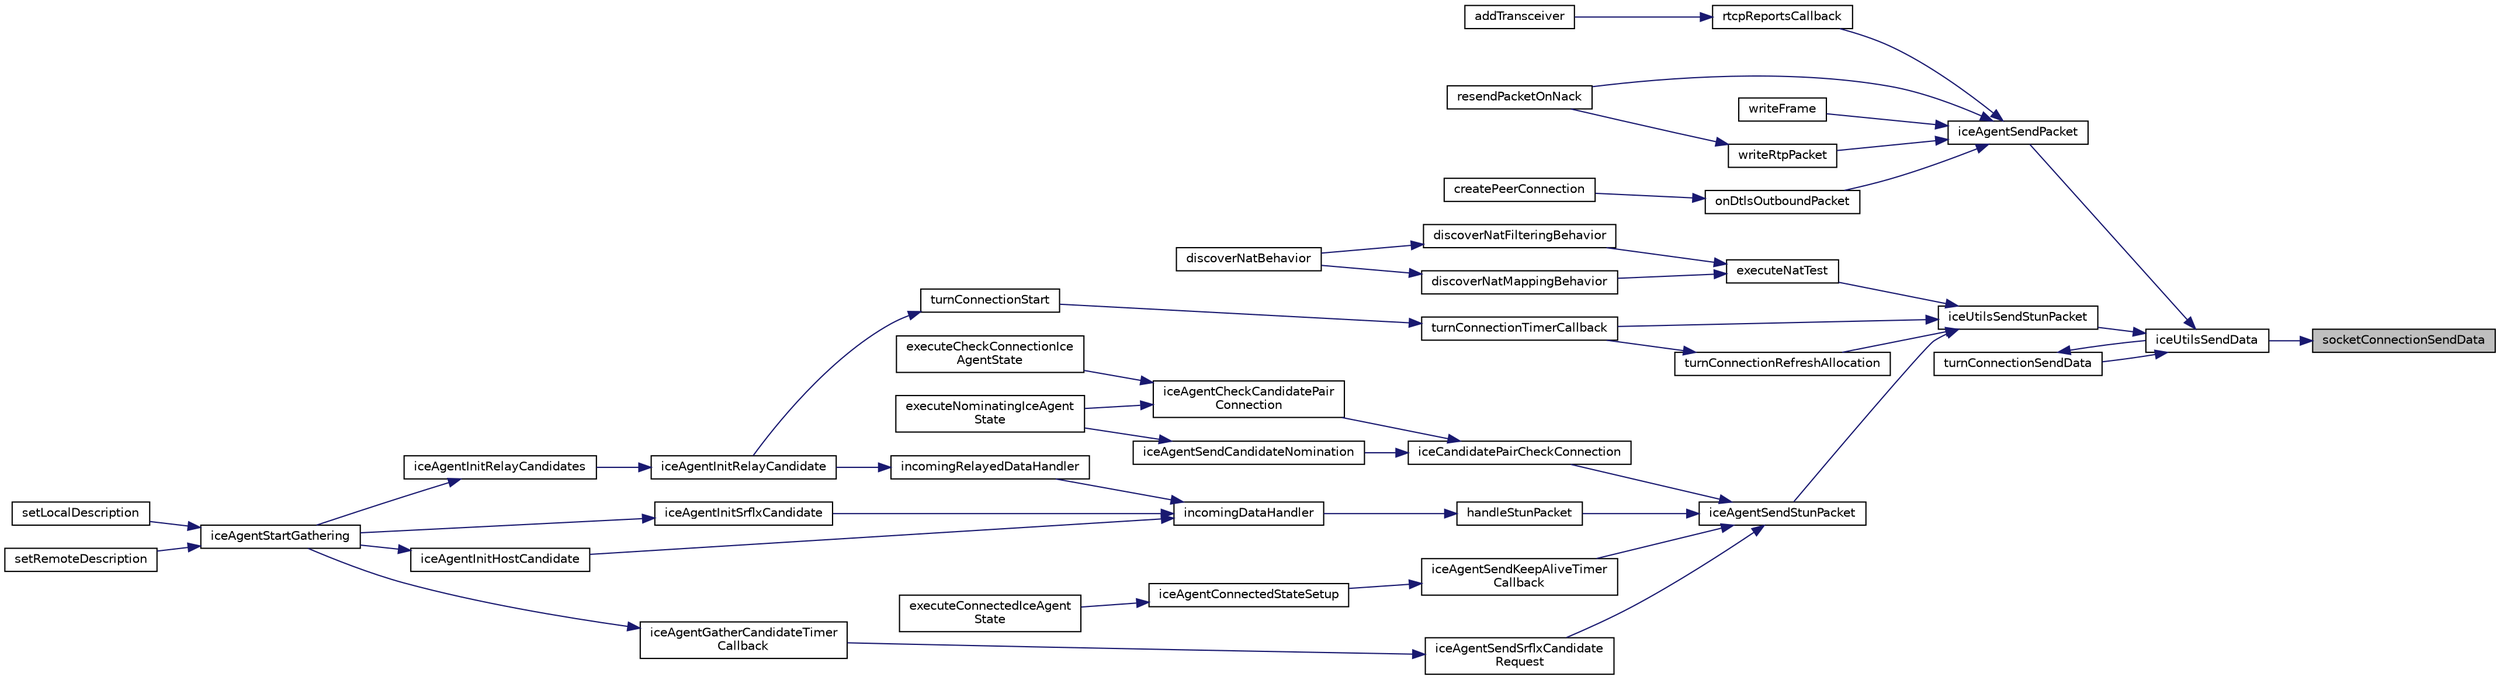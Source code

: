 digraph "socketConnectionSendData"
{
 // LATEX_PDF_SIZE
  edge [fontname="Helvetica",fontsize="10",labelfontname="Helvetica",labelfontsize="10"];
  node [fontname="Helvetica",fontsize="10",shape=record];
  rankdir="RL";
  Node1 [label="socketConnectionSendData",height=0.2,width=0.4,color="black", fillcolor="grey75", style="filled", fontcolor="black",tooltip=" "];
  Node1 -> Node2 [dir="back",color="midnightblue",fontsize="10",style="solid",fontname="Helvetica"];
  Node2 [label="iceUtilsSendData",height=0.2,width=0.4,color="black", fillcolor="white", style="filled",URL="$IceUtils_8c.html#abffd2f385a91e5840b12912df46777d4",tooltip=" "];
  Node2 -> Node3 [dir="back",color="midnightblue",fontsize="10",style="solid",fontname="Helvetica"];
  Node3 [label="iceAgentSendPacket",height=0.2,width=0.4,color="black", fillcolor="white", style="filled",URL="$IceAgent_8h.html#a211837bf560b424d14213e4897184c7c",tooltip=" "];
  Node3 -> Node4 [dir="back",color="midnightblue",fontsize="10",style="solid",fontname="Helvetica"];
  Node4 [label="onDtlsOutboundPacket",height=0.2,width=0.4,color="black", fillcolor="white", style="filled",URL="$PeerConnection_8c.html#a8623356d515aabe66d493018cc61c1f3",tooltip=" "];
  Node4 -> Node5 [dir="back",color="midnightblue",fontsize="10",style="solid",fontname="Helvetica"];
  Node5 [label="createPeerConnection",height=0.2,width=0.4,color="black", fillcolor="white", style="filled",URL="$group__PublicMemberFunctions.html#gada972c66438c7e7c82e1db0cfe2b2640",tooltip=" "];
  Node3 -> Node6 [dir="back",color="midnightblue",fontsize="10",style="solid",fontname="Helvetica"];
  Node6 [label="resendPacketOnNack",height=0.2,width=0.4,color="black", fillcolor="white", style="filled",URL="$Retransmitter_8h.html#a55e0c0bf127bb71130d3187b05e7ed87",tooltip=" "];
  Node3 -> Node7 [dir="back",color="midnightblue",fontsize="10",style="solid",fontname="Helvetica"];
  Node7 [label="rtcpReportsCallback",height=0.2,width=0.4,color="black", fillcolor="white", style="filled",URL="$PeerConnection_8c.html#a4afea8c5d470548d2889fb8d3218ba0f",tooltip=" "];
  Node7 -> Node8 [dir="back",color="midnightblue",fontsize="10",style="solid",fontname="Helvetica"];
  Node8 [label="addTransceiver",height=0.2,width=0.4,color="black", fillcolor="white", style="filled",URL="$group__PublicMemberFunctions.html#ga5b89dc2e301e35f30330c57bc1361dcb",tooltip="Create a new RtcRtpTransceiver and add it to the set of transceivers."];
  Node3 -> Node9 [dir="back",color="midnightblue",fontsize="10",style="solid",fontname="Helvetica"];
  Node9 [label="writeFrame",height=0.2,width=0.4,color="black", fillcolor="white", style="filled",URL="$group__PublicMemberFunctions.html#ga40c7caf6325f426d82030beec50cc86e",tooltip="Packetizes and sends media via the configuration specified by the RtcRtpTransceiver."];
  Node3 -> Node10 [dir="back",color="midnightblue",fontsize="10",style="solid",fontname="Helvetica"];
  Node10 [label="writeRtpPacket",height=0.2,width=0.4,color="black", fillcolor="white", style="filled",URL="$Rtp_8h.html#a6f38cb81e122dec46ea50feb5edb652a",tooltip=" "];
  Node10 -> Node6 [dir="back",color="midnightblue",fontsize="10",style="solid",fontname="Helvetica"];
  Node2 -> Node11 [dir="back",color="midnightblue",fontsize="10",style="solid",fontname="Helvetica"];
  Node11 [label="iceUtilsSendStunPacket",height=0.2,width=0.4,color="black", fillcolor="white", style="filled",URL="$IceUtils_8c.html#a163008ed55dd5e46e25737a89d5beabb",tooltip=" "];
  Node11 -> Node12 [dir="back",color="midnightblue",fontsize="10",style="solid",fontname="Helvetica"];
  Node12 [label="executeNatTest",height=0.2,width=0.4,color="black", fillcolor="white", style="filled",URL="$NatBehaviorDiscovery_8h.html#a9cdb27af6b840b3217f6ec9ae06fbc50",tooltip=" "];
  Node12 -> Node13 [dir="back",color="midnightblue",fontsize="10",style="solid",fontname="Helvetica"];
  Node13 [label="discoverNatFilteringBehavior",height=0.2,width=0.4,color="black", fillcolor="white", style="filled",URL="$NatBehaviorDiscovery_8h.html#a77f90fc2c07e04453814c93f6cf3ec2b",tooltip=" "];
  Node13 -> Node14 [dir="back",color="midnightblue",fontsize="10",style="solid",fontname="Helvetica"];
  Node14 [label="discoverNatBehavior",height=0.2,width=0.4,color="black", fillcolor="white", style="filled",URL="$group__PublicMemberFunctions.html#ga6c4139787f87c307c2033b51d65284ce",tooltip="Use the process described in https://tools.ietf.org/html/rfc5780#section-4.3 to discover NAT behavior..."];
  Node12 -> Node15 [dir="back",color="midnightblue",fontsize="10",style="solid",fontname="Helvetica"];
  Node15 [label="discoverNatMappingBehavior",height=0.2,width=0.4,color="black", fillcolor="white", style="filled",URL="$NatBehaviorDiscovery_8h.html#acd09e47ca43569fd569a75e230ffb957",tooltip=" "];
  Node15 -> Node14 [dir="back",color="midnightblue",fontsize="10",style="solid",fontname="Helvetica"];
  Node11 -> Node16 [dir="back",color="midnightblue",fontsize="10",style="solid",fontname="Helvetica"];
  Node16 [label="iceAgentSendStunPacket",height=0.2,width=0.4,color="black", fillcolor="white", style="filled",URL="$IceAgent_8h.html#abb490564967cb36da930909e67ba2ff0",tooltip=" "];
  Node16 -> Node17 [dir="back",color="midnightblue",fontsize="10",style="solid",fontname="Helvetica"];
  Node17 [label="handleStunPacket",height=0.2,width=0.4,color="black", fillcolor="white", style="filled",URL="$IceAgent_8h.html#ac05b87e31e89363944974da428845ef3",tooltip=" "];
  Node17 -> Node18 [dir="back",color="midnightblue",fontsize="10",style="solid",fontname="Helvetica"];
  Node18 [label="incomingDataHandler",height=0.2,width=0.4,color="black", fillcolor="white", style="filled",URL="$IceAgent_8h.html#a4679168f8e324e0324a8c129fe6d606d",tooltip=" "];
  Node18 -> Node19 [dir="back",color="midnightblue",fontsize="10",style="solid",fontname="Helvetica"];
  Node19 [label="iceAgentInitHostCandidate",height=0.2,width=0.4,color="black", fillcolor="white", style="filled",URL="$IceAgent_8h.html#ab7fc78b0a2605c5291b7ec8d7ed40cdc",tooltip=" "];
  Node19 -> Node20 [dir="back",color="midnightblue",fontsize="10",style="solid",fontname="Helvetica"];
  Node20 [label="iceAgentStartGathering",height=0.2,width=0.4,color="black", fillcolor="white", style="filled",URL="$IceAgent_8h.html#aaedcdc437dc6d6753a438f7c5ddf0c7c",tooltip=" "];
  Node20 -> Node21 [dir="back",color="midnightblue",fontsize="10",style="solid",fontname="Helvetica"];
  Node21 [label="setLocalDescription",height=0.2,width=0.4,color="black", fillcolor="white", style="filled",URL="$group__PublicMemberFunctions.html#ga060e71a4e33e0b7a8087317d4839fa8a",tooltip="Instructs the RtcPeerConnection to apply the supplied RtcSessionDescriptionInit as the local descript..."];
  Node20 -> Node22 [dir="back",color="midnightblue",fontsize="10",style="solid",fontname="Helvetica"];
  Node22 [label="setRemoteDescription",height=0.2,width=0.4,color="black", fillcolor="white", style="filled",URL="$group__PublicMemberFunctions.html#ga4378f3c6aec4d69c647c46852bdfe6ed",tooltip="Instructs the RtcPeerConnection to apply the supplied RtcSessionDescriptionInit as the remote descrip..."];
  Node18 -> Node23 [dir="back",color="midnightblue",fontsize="10",style="solid",fontname="Helvetica"];
  Node23 [label="iceAgentInitSrflxCandidate",height=0.2,width=0.4,color="black", fillcolor="white", style="filled",URL="$IceAgent_8h.html#ab51095af13e7b515be425c2d7da80833",tooltip=" "];
  Node23 -> Node20 [dir="back",color="midnightblue",fontsize="10",style="solid",fontname="Helvetica"];
  Node18 -> Node24 [dir="back",color="midnightblue",fontsize="10",style="solid",fontname="Helvetica"];
  Node24 [label="incomingRelayedDataHandler",height=0.2,width=0.4,color="black", fillcolor="white", style="filled",URL="$IceAgent_8h.html#ad3b73d0dc0335cf05e9ff5893d1819a4",tooltip=" "];
  Node24 -> Node25 [dir="back",color="midnightblue",fontsize="10",style="solid",fontname="Helvetica"];
  Node25 [label="iceAgentInitRelayCandidate",height=0.2,width=0.4,color="black", fillcolor="white", style="filled",URL="$IceAgent_8h.html#a16f8a3535bbc9b23cd08b98bd79e49b4",tooltip=" "];
  Node25 -> Node26 [dir="back",color="midnightblue",fontsize="10",style="solid",fontname="Helvetica"];
  Node26 [label="iceAgentInitRelayCandidates",height=0.2,width=0.4,color="black", fillcolor="white", style="filled",URL="$IceAgent_8h.html#a90515bdf78b9dec41ee9c9d579da0045",tooltip=" "];
  Node26 -> Node20 [dir="back",color="midnightblue",fontsize="10",style="solid",fontname="Helvetica"];
  Node16 -> Node27 [dir="back",color="midnightblue",fontsize="10",style="solid",fontname="Helvetica"];
  Node27 [label="iceAgentSendKeepAliveTimer\lCallback",height=0.2,width=0.4,color="black", fillcolor="white", style="filled",URL="$IceAgent_8h.html#a1506000db1f6b1584aac130fa3357a30",tooltip=" "];
  Node27 -> Node28 [dir="back",color="midnightblue",fontsize="10",style="solid",fontname="Helvetica"];
  Node28 [label="iceAgentConnectedStateSetup",height=0.2,width=0.4,color="black", fillcolor="white", style="filled",URL="$IceAgent_8h.html#a1e97803ab232afca8aecc4e2f77b87ac",tooltip=" "];
  Node28 -> Node29 [dir="back",color="midnightblue",fontsize="10",style="solid",fontname="Helvetica"];
  Node29 [label="executeConnectedIceAgent\lState",height=0.2,width=0.4,color="black", fillcolor="white", style="filled",URL="$IceAgentStateMachine_8h.html#a4fddd35b881d4a51ceaad3633a0bced0",tooltip=" "];
  Node16 -> Node30 [dir="back",color="midnightblue",fontsize="10",style="solid",fontname="Helvetica"];
  Node30 [label="iceAgentSendSrflxCandidate\lRequest",height=0.2,width=0.4,color="black", fillcolor="white", style="filled",URL="$IceAgent_8h.html#a999213a9393c2408b64c545357346315",tooltip=" "];
  Node30 -> Node31 [dir="back",color="midnightblue",fontsize="10",style="solid",fontname="Helvetica"];
  Node31 [label="iceAgentGatherCandidateTimer\lCallback",height=0.2,width=0.4,color="black", fillcolor="white", style="filled",URL="$IceAgent_8h.html#a0015e4e66712c771d2f16c933e1e768f",tooltip=" "];
  Node31 -> Node20 [dir="back",color="midnightblue",fontsize="10",style="solid",fontname="Helvetica"];
  Node16 -> Node32 [dir="back",color="midnightblue",fontsize="10",style="solid",fontname="Helvetica"];
  Node32 [label="iceCandidatePairCheckConnection",height=0.2,width=0.4,color="black", fillcolor="white", style="filled",URL="$IceAgent_8h.html#a35f2cc95cc787f5c1d3cfcaea9ec7555",tooltip=" "];
  Node32 -> Node33 [dir="back",color="midnightblue",fontsize="10",style="solid",fontname="Helvetica"];
  Node33 [label="iceAgentCheckCandidatePair\lConnection",height=0.2,width=0.4,color="black", fillcolor="white", style="filled",URL="$IceAgent_8h.html#ad08c3a7660dcaa0d93af028fc65fe374",tooltip=" "];
  Node33 -> Node34 [dir="back",color="midnightblue",fontsize="10",style="solid",fontname="Helvetica"];
  Node34 [label="executeCheckConnectionIce\lAgentState",height=0.2,width=0.4,color="black", fillcolor="white", style="filled",URL="$IceAgentStateMachine_8h.html#a46a9802e794c01c21a13751cfddfdc2b",tooltip=" "];
  Node33 -> Node35 [dir="back",color="midnightblue",fontsize="10",style="solid",fontname="Helvetica"];
  Node35 [label="executeNominatingIceAgent\lState",height=0.2,width=0.4,color="black", fillcolor="white", style="filled",URL="$IceAgentStateMachine_8h.html#a1f9ccfce7b757cf6c90358336e973f12",tooltip=" "];
  Node32 -> Node36 [dir="back",color="midnightblue",fontsize="10",style="solid",fontname="Helvetica"];
  Node36 [label="iceAgentSendCandidateNomination",height=0.2,width=0.4,color="black", fillcolor="white", style="filled",URL="$IceAgent_8h.html#a42c1b967c356219624017bf7b6c7a487",tooltip=" "];
  Node36 -> Node35 [dir="back",color="midnightblue",fontsize="10",style="solid",fontname="Helvetica"];
  Node11 -> Node37 [dir="back",color="midnightblue",fontsize="10",style="solid",fontname="Helvetica"];
  Node37 [label="turnConnectionRefreshAllocation",height=0.2,width=0.4,color="black", fillcolor="white", style="filled",URL="$TurnConnection_8h.html#ada296894db8c32490c404c6a957454ce",tooltip=" "];
  Node37 -> Node38 [dir="back",color="midnightblue",fontsize="10",style="solid",fontname="Helvetica"];
  Node38 [label="turnConnectionTimerCallback",height=0.2,width=0.4,color="black", fillcolor="white", style="filled",URL="$TurnConnection_8h.html#a74801f6687767a6443b5edd1de9a3798",tooltip=" "];
  Node38 -> Node39 [dir="back",color="midnightblue",fontsize="10",style="solid",fontname="Helvetica"];
  Node39 [label="turnConnectionStart",height=0.2,width=0.4,color="black", fillcolor="white", style="filled",URL="$TurnConnection_8h.html#a7805d6421b4cb1f7b401f447a7b5b26a",tooltip=" "];
  Node39 -> Node25 [dir="back",color="midnightblue",fontsize="10",style="solid",fontname="Helvetica"];
  Node11 -> Node38 [dir="back",color="midnightblue",fontsize="10",style="solid",fontname="Helvetica"];
  Node2 -> Node40 [dir="back",color="midnightblue",fontsize="10",style="solid",fontname="Helvetica"];
  Node40 [label="turnConnectionSendData",height=0.2,width=0.4,color="black", fillcolor="white", style="filled",URL="$TurnConnection_8h.html#ab7da7e3ce56eb4d828ac1cfea94ba7bf",tooltip=" "];
  Node40 -> Node2 [dir="back",color="midnightblue",fontsize="10",style="solid",fontname="Helvetica"];
}
